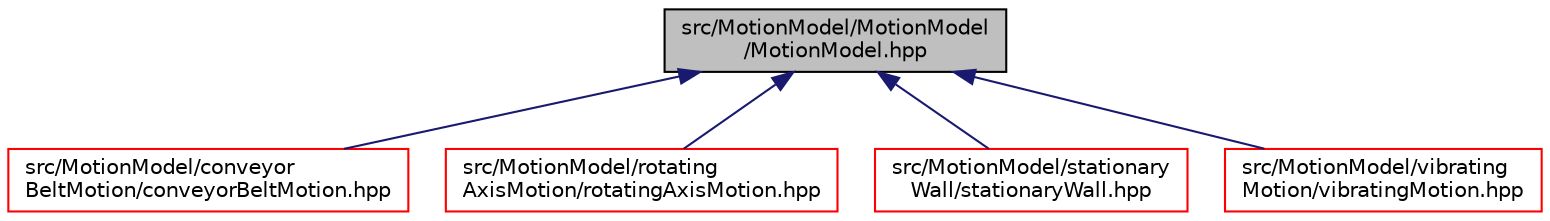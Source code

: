 digraph "src/MotionModel/MotionModel/MotionModel.hpp"
{
 // LATEX_PDF_SIZE
  edge [fontname="Helvetica",fontsize="10",labelfontname="Helvetica",labelfontsize="10"];
  node [fontname="Helvetica",fontsize="10",shape=record];
  Node1 [label="src/MotionModel/MotionModel\l/MotionModel.hpp",height=0.2,width=0.4,color="black", fillcolor="grey75", style="filled", fontcolor="black",tooltip=" "];
  Node1 -> Node2 [dir="back",color="midnightblue",fontsize="10",style="solid",fontname="Helvetica"];
  Node2 [label="src/MotionModel/conveyor\lBeltMotion/conveyorBeltMotion.hpp",height=0.2,width=0.4,color="red", fillcolor="white", style="filled",URL="$conveyorBeltMotion_8hpp.html",tooltip=" "];
  Node1 -> Node12 [dir="back",color="midnightblue",fontsize="10",style="solid",fontname="Helvetica"];
  Node12 [label="src/MotionModel/rotating\lAxisMotion/rotatingAxisMotion.hpp",height=0.2,width=0.4,color="red", fillcolor="white", style="filled",URL="$rotatingAxisMotion_8hpp.html",tooltip=" "];
  Node1 -> Node14 [dir="back",color="midnightblue",fontsize="10",style="solid",fontname="Helvetica"];
  Node14 [label="src/MotionModel/stationary\lWall/stationaryWall.hpp",height=0.2,width=0.4,color="red", fillcolor="white", style="filled",URL="$stationaryWall_8hpp.html",tooltip=" "];
  Node1 -> Node16 [dir="back",color="midnightblue",fontsize="10",style="solid",fontname="Helvetica"];
  Node16 [label="src/MotionModel/vibrating\lMotion/vibratingMotion.hpp",height=0.2,width=0.4,color="red", fillcolor="white", style="filled",URL="$vibratingMotion_8hpp.html",tooltip=" "];
}
